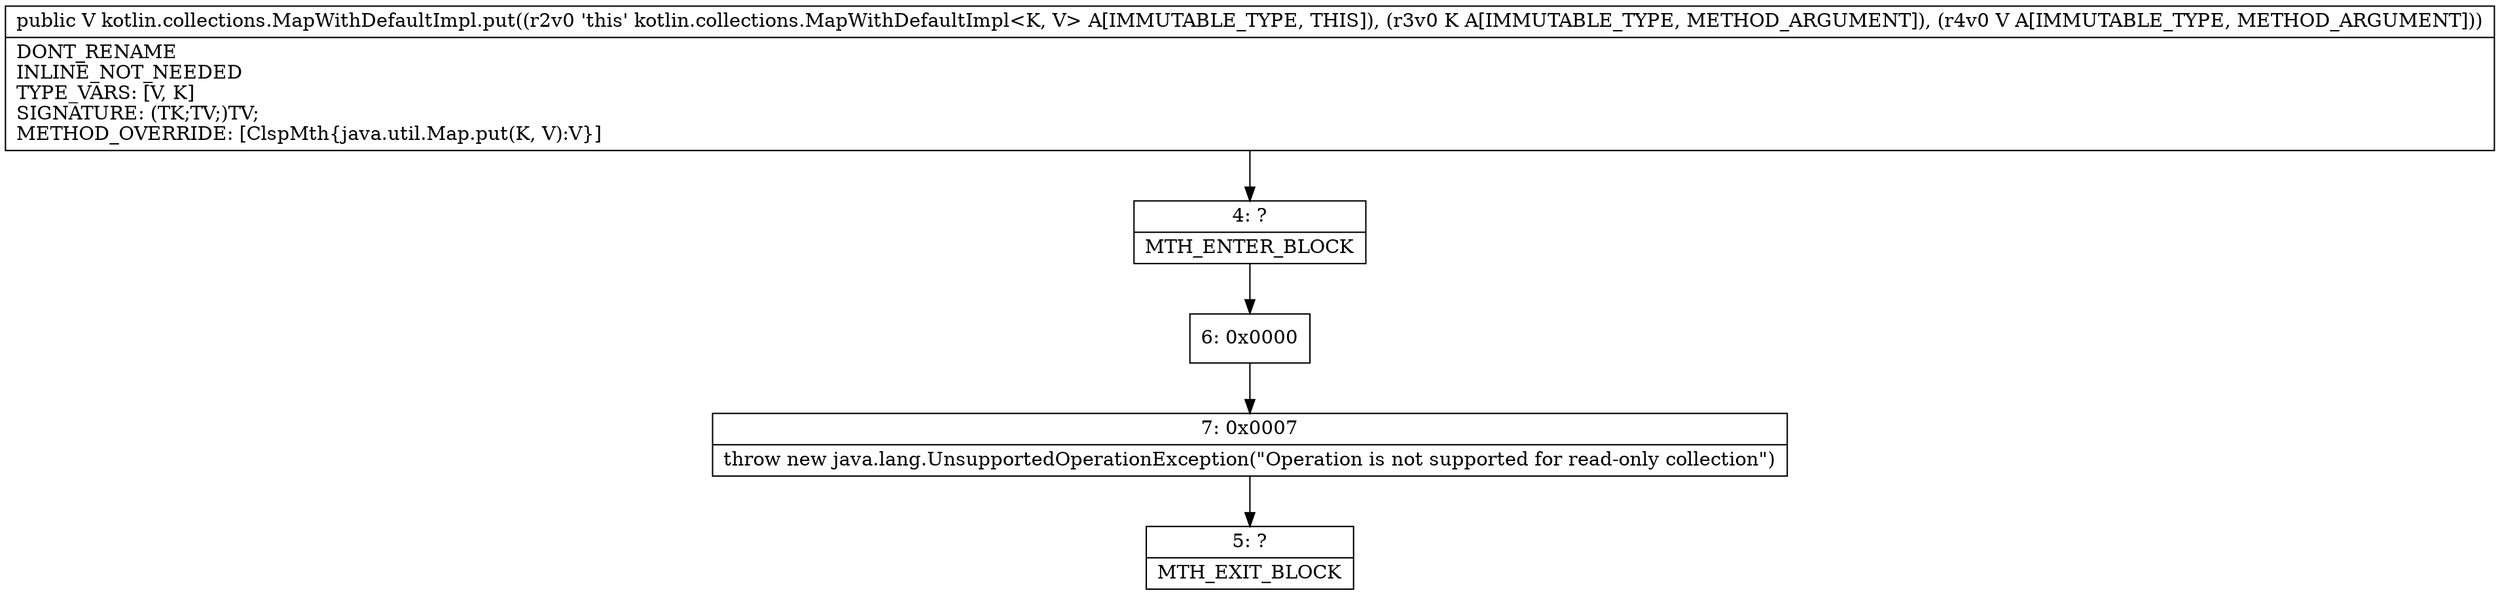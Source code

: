 digraph "CFG forkotlin.collections.MapWithDefaultImpl.put(Ljava\/lang\/Object;Ljava\/lang\/Object;)Ljava\/lang\/Object;" {
Node_4 [shape=record,label="{4\:\ ?|MTH_ENTER_BLOCK\l}"];
Node_6 [shape=record,label="{6\:\ 0x0000}"];
Node_7 [shape=record,label="{7\:\ 0x0007|throw new java.lang.UnsupportedOperationException(\"Operation is not supported for read\-only collection\")\l}"];
Node_5 [shape=record,label="{5\:\ ?|MTH_EXIT_BLOCK\l}"];
MethodNode[shape=record,label="{public V kotlin.collections.MapWithDefaultImpl.put((r2v0 'this' kotlin.collections.MapWithDefaultImpl\<K, V\> A[IMMUTABLE_TYPE, THIS]), (r3v0 K A[IMMUTABLE_TYPE, METHOD_ARGUMENT]), (r4v0 V A[IMMUTABLE_TYPE, METHOD_ARGUMENT]))  | DONT_RENAME\lINLINE_NOT_NEEDED\lTYPE_VARS: [V, K]\lSIGNATURE: (TK;TV;)TV;\lMETHOD_OVERRIDE: [ClspMth\{java.util.Map.put(K, V):V\}]\l}"];
MethodNode -> Node_4;Node_4 -> Node_6;
Node_6 -> Node_7;
Node_7 -> Node_5;
}

